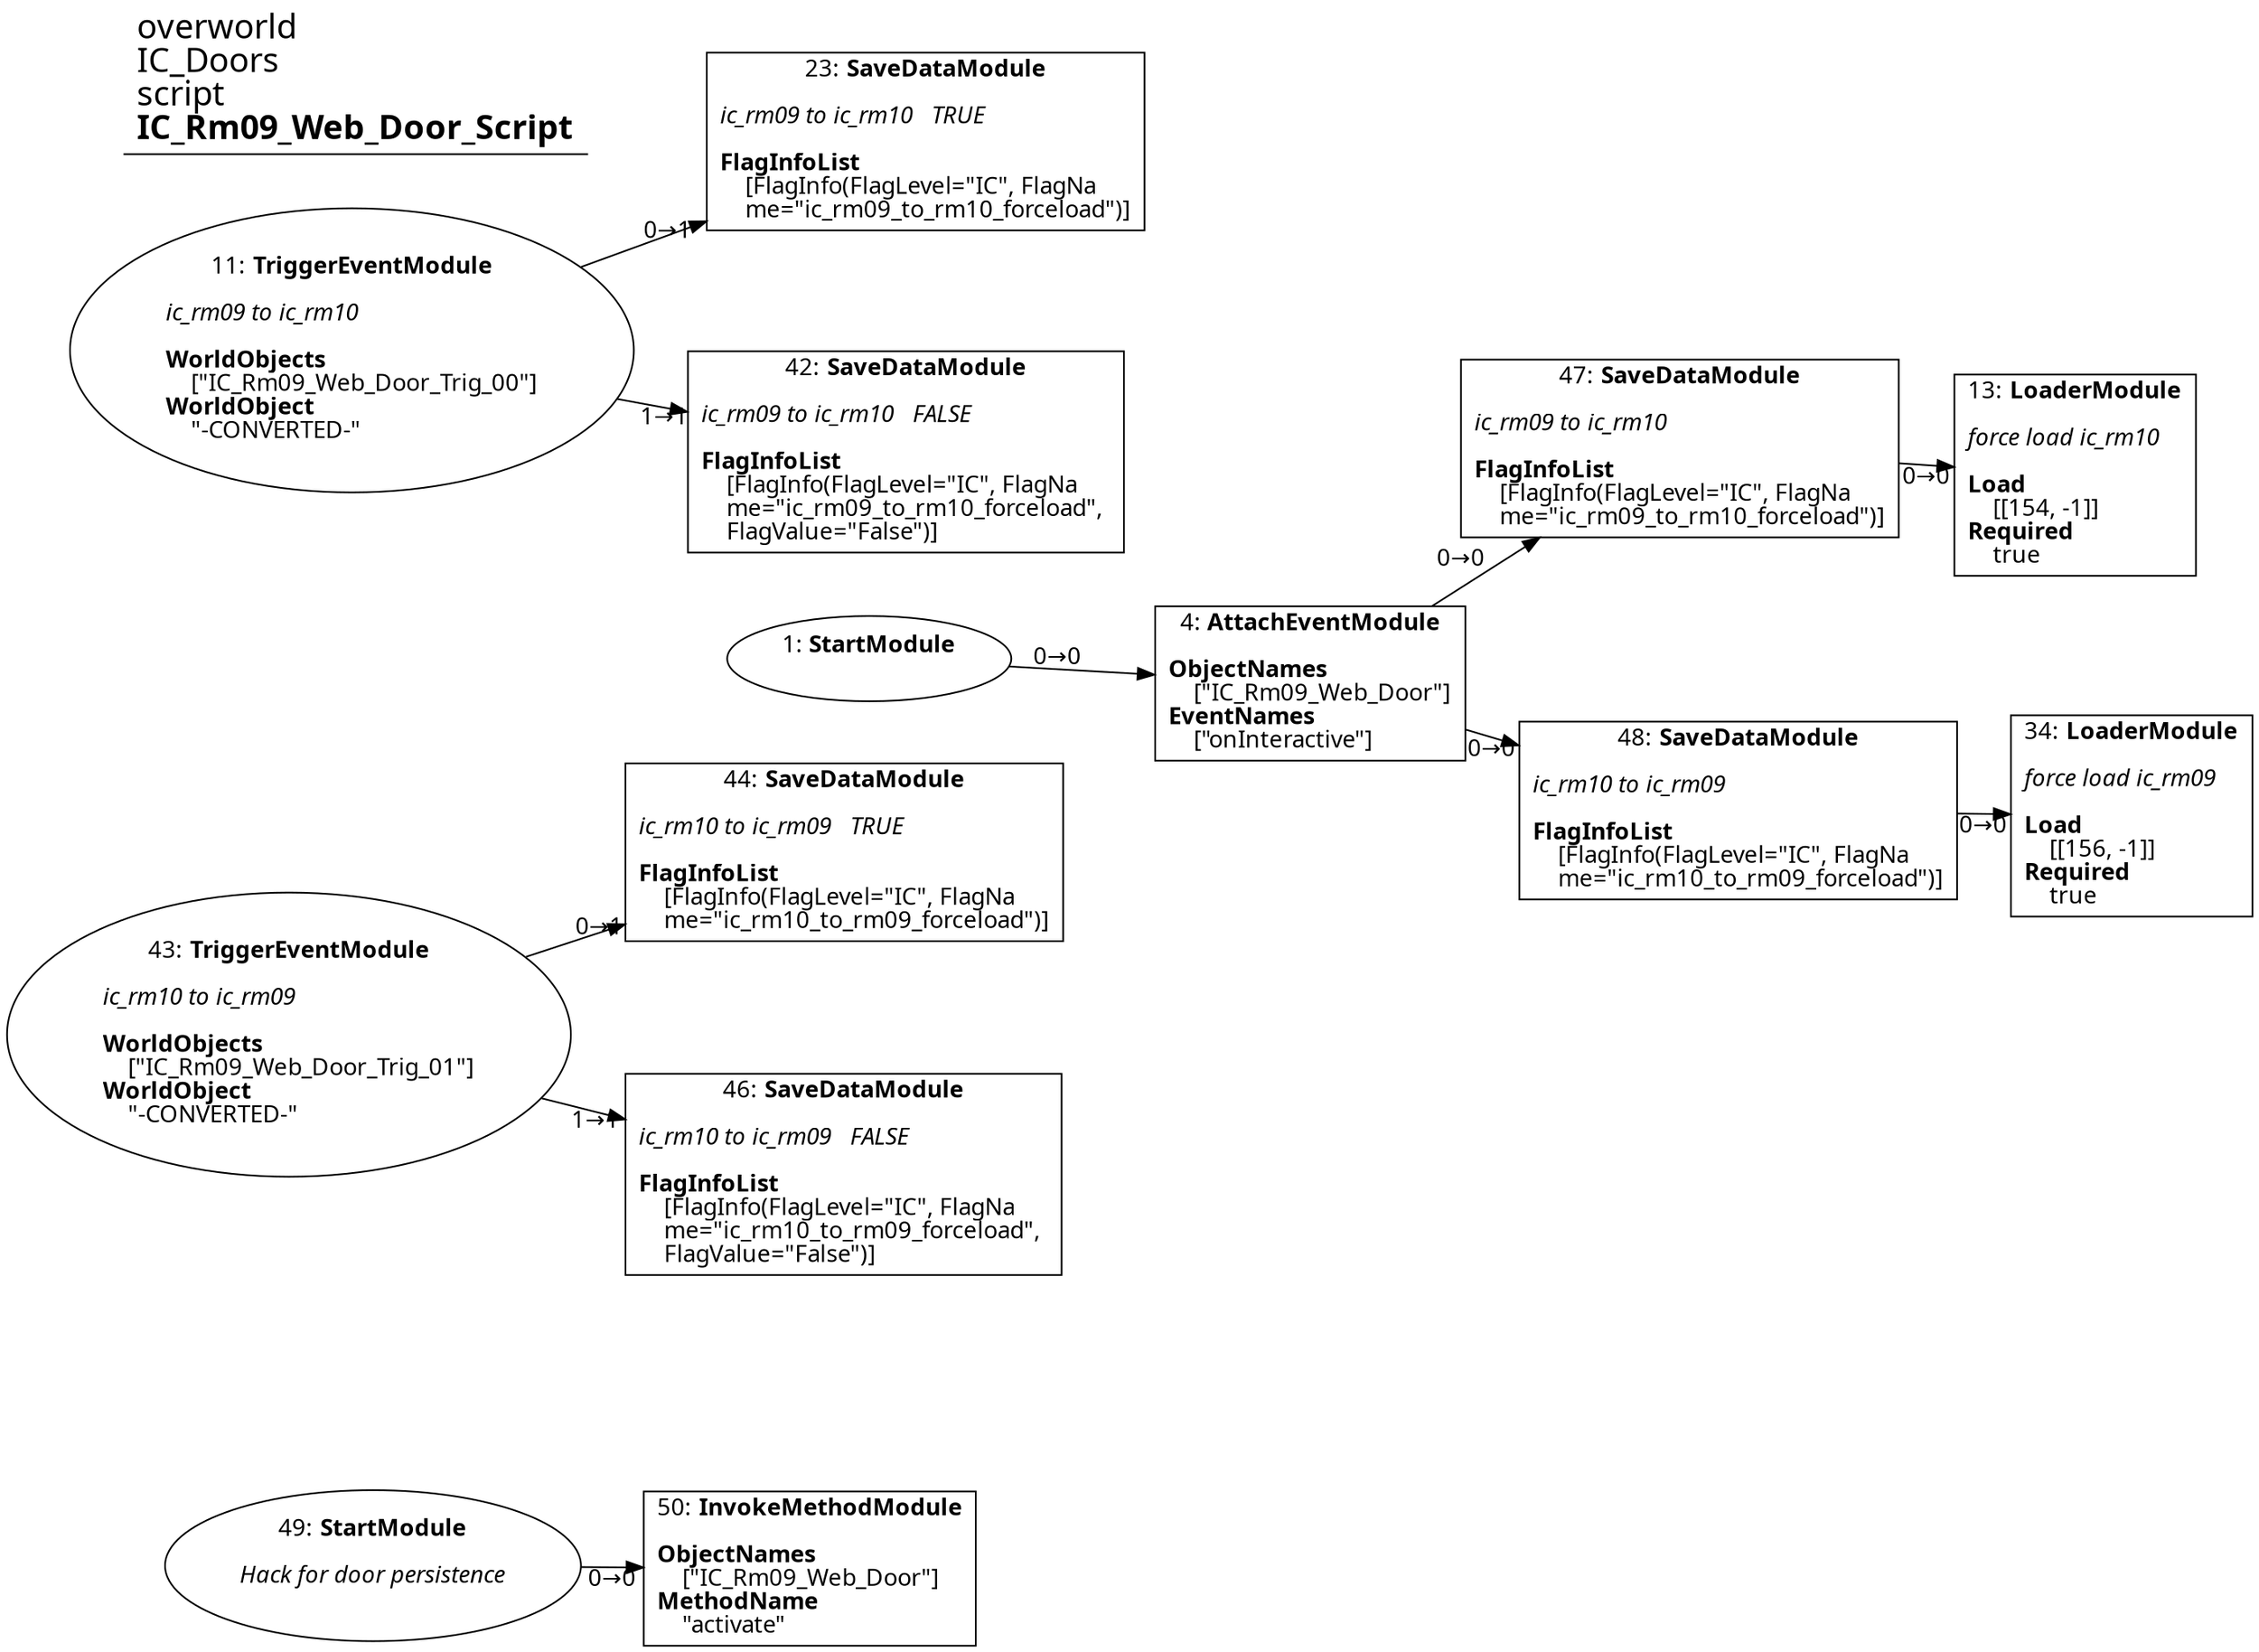 digraph {
    layout = fdp;
    overlap = prism;
    sep = "+16";
    splines = spline;

    node [ shape = box ];

    graph [ fontname = "Segoe UI" ];
    node [ fontname = "Segoe UI" ];
    edge [ fontname = "Segoe UI" ];

    1 [ label = <1: <b>StartModule</b><br/><br/>> ];
    1 [ shape = oval ]
    1 [ pos = "-0.13700001,-0.80700004!" ];
    1 -> 4 [ label = "0→0" ];

    4 [ label = <4: <b>AttachEventModule</b><br/><br/><b>ObjectNames</b><br align="left"/>    [&quot;IC_Rm09_Web_Door&quot;]<br align="left"/><b>EventNames</b><br align="left"/>    [&quot;onInteractive&quot;]<br align="left"/>> ];
    4 [ pos = "0.058000002,-0.80700004!" ];
    4 -> 47 [ label = "0→0" ];
    4 -> 48 [ label = "0→0" ];

    11 [ label = <11: <b>TriggerEventModule</b><br/><br/><i>ic_rm09 to ic_rm10<br align="left"/></i><br align="left"/><b>WorldObjects</b><br align="left"/>    [&quot;IC_Rm09_Web_Door_Trig_00&quot;]<br align="left"/><b>WorldObject</b><br align="left"/>    &quot;-CONVERTED-&quot;<br align="left"/>> ];
    11 [ shape = oval ]
    11 [ pos = "-0.44300002,-0.58000004!" ];
    11 -> 23 [ label = "0→1" ];
    11 -> 42 [ label = "1→1" ];

    13 [ label = <13: <b>LoaderModule</b><br/><br/><i>force load ic_rm10<br align="left"/></i><br align="left"/><b>Load</b><br align="left"/>    [[154, -1]]<br align="left"/><b>Required</b><br align="left"/>    true<br align="left"/>> ];
    13 [ pos = "0.55200005,-0.683!" ];

    23 [ label = <23: <b>SaveDataModule</b><br/><br/><i>ic_rm09 to ic_rm10   TRUE<br align="left"/></i><br align="left"/><b>FlagInfoList</b><br align="left"/>    [FlagInfo(FlagLevel=&quot;IC&quot;, FlagNa<br align="left"/>    me=&quot;ic_rm09_to_rm10_forceload&quot;)]<br align="left"/>> ];
    23 [ pos = "-0.162,-0.48700002!" ];

    34 [ label = <34: <b>LoaderModule</b><br/><br/><i>force load ic_rm09<br align="left"/></i><br align="left"/><b>Load</b><br align="left"/>    [[156, -1]]<br align="left"/><b>Required</b><br align="left"/>    true<br align="left"/>> ];
    34 [ pos = "0.555,-0.88100004!" ];

    42 [ label = <42: <b>SaveDataModule</b><br/><br/><i>ic_rm09 to ic_rm10   FALSE<br align="left"/></i><br align="left"/><b>FlagInfoList</b><br align="left"/>    [FlagInfo(FlagLevel=&quot;IC&quot;, FlagNa<br align="left"/>    me=&quot;ic_rm09_to_rm10_forceload&quot;, <br align="left"/>    FlagValue=&quot;False&quot;)]<br align="left"/>> ];
    42 [ pos = "-0.162,-0.65500003!" ];

    43 [ label = <43: <b>TriggerEventModule</b><br/><br/><i>ic_rm10 to ic_rm09<br align="left"/></i><br align="left"/><b>WorldObjects</b><br align="left"/>    [&quot;IC_Rm09_Web_Door_Trig_01&quot;]<br align="left"/><b>WorldObject</b><br align="left"/>    &quot;-CONVERTED-&quot;<br align="left"/>> ];
    43 [ shape = oval ]
    43 [ pos = "-0.439,-0.99700004!" ];
    43 -> 44 [ label = "0→1" ];
    43 -> 46 [ label = "1→1" ];

    44 [ label = <44: <b>SaveDataModule</b><br/><br/><i>ic_rm10 to ic_rm09   TRUE<br align="left"/></i><br align="left"/><b>FlagInfoList</b><br align="left"/>    [FlagInfo(FlagLevel=&quot;IC&quot;, FlagNa<br align="left"/>    me=&quot;ic_rm10_to_rm09_forceload&quot;)]<br align="left"/>> ];
    44 [ pos = "-0.158,-0.90400004!" ];

    46 [ label = <46: <b>SaveDataModule</b><br/><br/><i>ic_rm10 to ic_rm09   FALSE<br align="left"/></i><br align="left"/><b>FlagInfoList</b><br align="left"/>    [FlagInfo(FlagLevel=&quot;IC&quot;, FlagNa<br align="left"/>    me=&quot;ic_rm10_to_rm09_forceload&quot;, <br align="left"/>    FlagValue=&quot;False&quot;)]<br align="left"/>> ];
    46 [ pos = "-0.158,-1.07!" ];

    47 [ label = <47: <b>SaveDataModule</b><br/><br/><i>ic_rm09 to ic_rm10<br align="left"/></i><br align="left"/><b>FlagInfoList</b><br align="left"/>    [FlagInfo(FlagLevel=&quot;IC&quot;, FlagNa<br align="left"/>    me=&quot;ic_rm09_to_rm10_forceload&quot;)]<br align="left"/>> ];
    47 [ pos = "0.296,-0.683!" ];
    47 -> 13 [ label = "0→0" ];

    48 [ label = <48: <b>SaveDataModule</b><br/><br/><i>ic_rm10 to ic_rm09<br align="left"/></i><br align="left"/><b>FlagInfoList</b><br align="left"/>    [FlagInfo(FlagLevel=&quot;IC&quot;, FlagNa<br align="left"/>    me=&quot;ic_rm10_to_rm09_forceload&quot;)]<br align="left"/>> ];
    48 [ pos = "0.294,-0.88100004!" ];
    48 -> 34 [ label = "0→0" ];

    49 [ label = <49: <b>StartModule</b><br/><br/><i>Hack for door persistence<br align="left"/></i><br align="left"/>> ];
    49 [ shape = oval ]
    49 [ pos = "-0.43100002,-1.3540001!" ];
    49 -> 50 [ label = "0→0" ];

    50 [ label = <50: <b>InvokeMethodModule</b><br/><br/><b>ObjectNames</b><br align="left"/>    [&quot;IC_Rm09_Web_Door&quot;]<br align="left"/><b>MethodName</b><br align="left"/>    &quot;activate&quot;<br align="left"/>> ];
    50 [ pos = "-0.21700001,-1.355!" ];

    title [ pos = "-0.44400004,-0.48600003!" ];
    title [ shape = underline ];
    title [ label = <<font point-size="20">overworld<br align="left"/>IC_Doors<br align="left"/>script<br align="left"/><b>IC_Rm09_Web_Door_Script</b><br align="left"/></font>> ];
}
